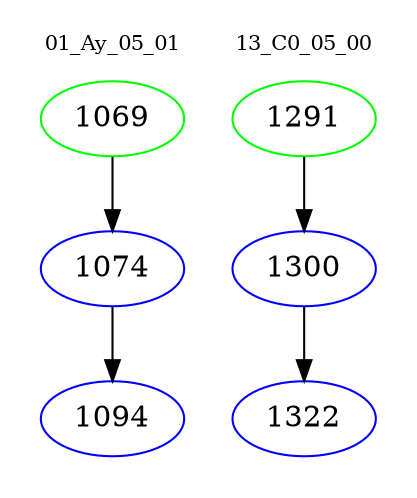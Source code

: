 digraph{
subgraph cluster_0 {
color = white
label = "01_Ay_05_01";
fontsize=10;
T0_1069 [label="1069", color="green"]
T0_1069 -> T0_1074 [color="black"]
T0_1074 [label="1074", color="blue"]
T0_1074 -> T0_1094 [color="black"]
T0_1094 [label="1094", color="blue"]
}
subgraph cluster_1 {
color = white
label = "13_C0_05_00";
fontsize=10;
T1_1291 [label="1291", color="green"]
T1_1291 -> T1_1300 [color="black"]
T1_1300 [label="1300", color="blue"]
T1_1300 -> T1_1322 [color="black"]
T1_1322 [label="1322", color="blue"]
}
}
